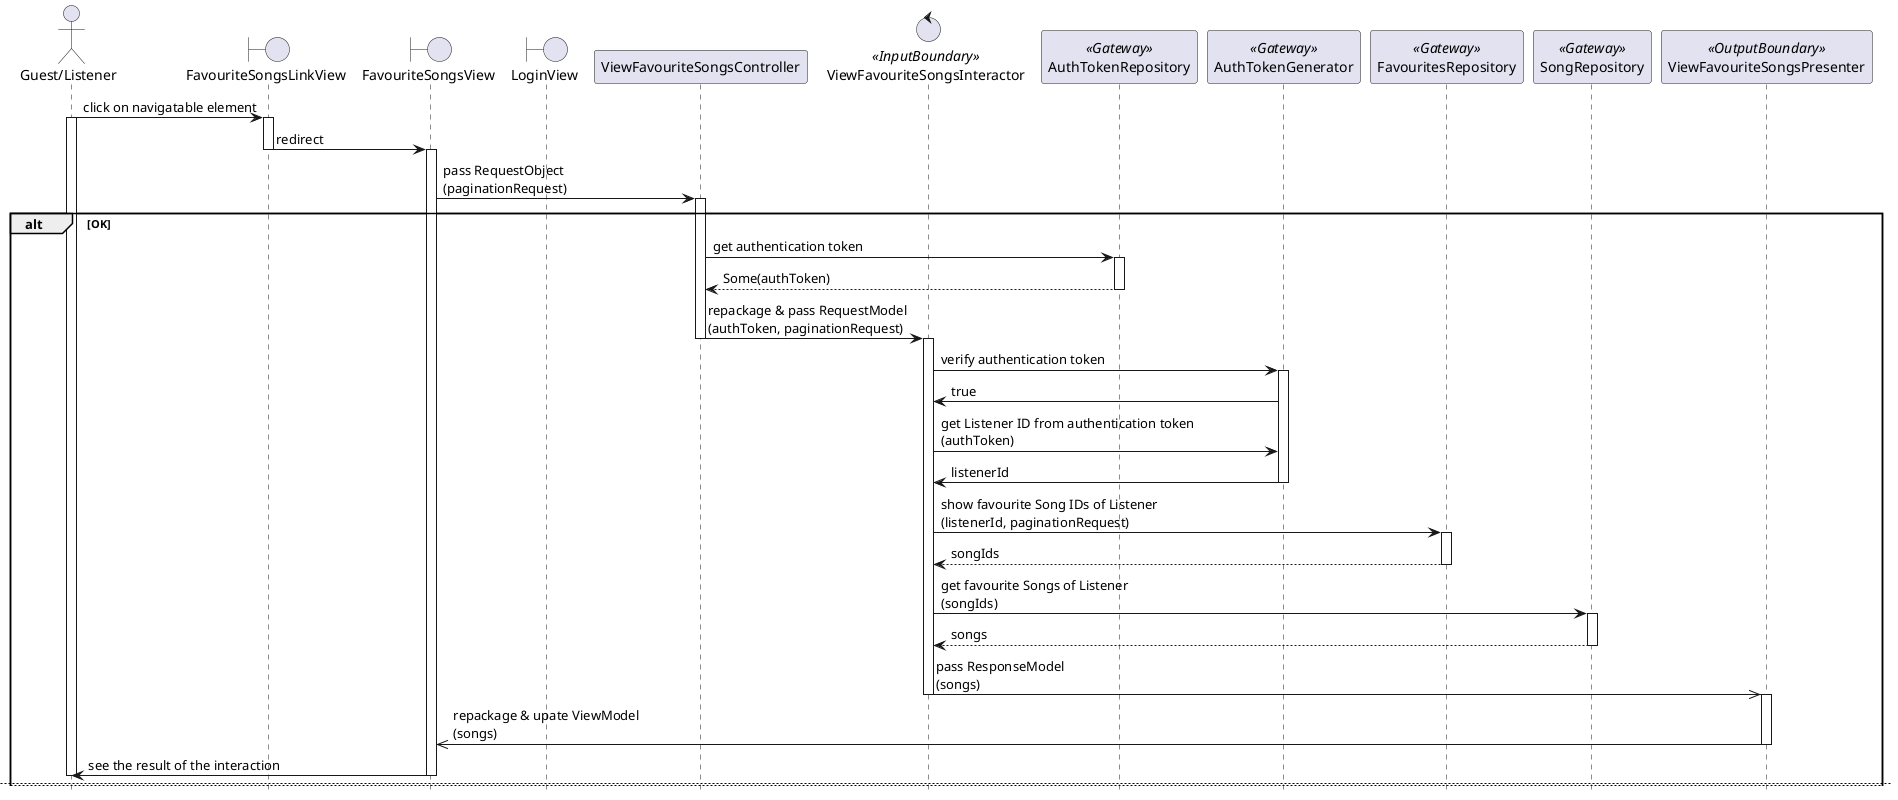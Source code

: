 @startuml

hide footbox
skinparam BackgroundColor transparent

actor "Guest/Listener"
boundary FavouriteSongsLinkView
boundary FavouriteSongsView
boundary LoginView
participant ViewFavouriteSongsController
control ViewFavouriteSongsInteractor <<InputBoundary>>
participant AuthTokenRepository <<Gateway>>
participant AuthTokenGenerator <<Gateway>>
participant FavouritesRepository <<Gateway>>
participant SongRepository <<Gateway>>
participant ViewFavouriteSongsPresenter <<OutputBoundary>>

"Guest/Listener" -> FavouriteSongsLinkView: click on navigatable element
activate "Guest/Listener"
activate FavouriteSongsLinkView

FavouriteSongsLinkView -> FavouriteSongsView: redirect
deactivate FavouriteSongsLinkView
activate FavouriteSongsView

FavouriteSongsView -> ViewFavouriteSongsController: pass RequestObject\n(paginationRequest)
activate ViewFavouriteSongsController

alt OK
    ViewFavouriteSongsController -> AuthTokenRepository: get authentication token
    activate AuthTokenRepository
    return Some(authToken)
    deactivate AuthTokenRepository

    ViewFavouriteSongsController -> ViewFavouriteSongsInteractor: repackage & pass RequestModel\n(authToken, paginationRequest)
    deactivate ViewFavouriteSongsController
    activate ViewFavouriteSongsInteractor

    ViewFavouriteSongsInteractor -> AuthTokenGenerator: verify authentication token
    activate AuthTokenGenerator
    ViewFavouriteSongsInteractor <- AuthTokenGenerator: true

    ViewFavouriteSongsInteractor -> AuthTokenGenerator: get Listener ID from authentication token\n(authToken)
    ViewFavouriteSongsInteractor <- AuthTokenGenerator: listenerId
    deactivate AuthTokenGenerator

    ViewFavouriteSongsInteractor -> FavouritesRepository: show favourite Song IDs of Listener\n(listenerId, paginationRequest)
    activate FavouritesRepository
    return songIds
    deactivate FavouritesRepository

    ViewFavouriteSongsInteractor -> SongRepository: get favourite Songs of Listener\n(songIds)
    activate SongRepository
    return songs
    deactivate SongRepository

    ViewFavouriteSongsInteractor ->> ViewFavouriteSongsPresenter: pass ResponseModel\n(songs)
    deactivate ViewFavouriteSongsInteractor
    activate ViewFavouriteSongsPresenter

    ViewFavouriteSongsPresenter ->> FavouriteSongsView: repackage & upate ViewModel\n(songs)
    deactivate ViewFavouriteSongsPresenter

    FavouriteSongsView -> "Guest/Listener": see the result of the interaction
    deactivate FavouriteSongsView
    deactivate "Guest/Listener"

    newpage

else Error: Authentication token not found
    ViewFavouriteSongsController -> AuthTokenRepository: get authentication token
    activate ViewFavouriteSongsController
    activate "Guest/Listener"
    activate FavouriteSongsView
    activate AuthTokenRepository
    return None
    deactivate AuthTokenRepository

    ViewFavouriteSongsController -> LoginView: redirect
    deactivate FavouriteSongsView
    deactivate ViewFavouriteSongsController
    activate LoginView

    LoginView -> "Guest/Listener": see the result of the interaction
    deactivate LoginView
    deactivate "Guest/Listener"

else Error: Authnetication token invalid
    ViewFavouriteSongsController -> AuthTokenRepository: get authentication token
    activate ViewFavouriteSongsController
    activate "Guest/Listener"
    activate FavouriteSongsView
    activate AuthTokenRepository
    return Some(authToken)
    deactivate AuthTokenRepository

    ViewFavouriteSongsController -> ViewFavouriteSongsInteractor: repackage & pass RequestModel\n(authToken, songId)
    deactivate ViewFavouriteSongsController
    activate ViewFavouriteSongsInteractor

    ViewFavouriteSongsInteractor -> AuthTokenGenerator: verify authentication token
    activate AuthTokenGenerator
    return false
    deactivate AuthTokenGenerator

    ViewFavouriteSongsInteractor ->> ViewFavouriteSongsPresenter: pass ResponseModel\n(Err(AuthTokenInvalid))
    deactivate ViewFavouriteSongsInteractor
    activate ViewFavouriteSongsPresenter

    ViewFavouriteSongsPresenter ->> FavouriteSongsView: repackage & update ViewModel\n(Err(AuthTokenInvalid))
    deactivate ViewFavouriteSongsPresenter

    FavouriteSongsView -> LoginView: redirect
    deactivate FavouriteSongsView
    activate LoginView

    LoginView -> "Guest/Listener": see the result of the interaction
    deactivate LoginView
    deactivate "Guest/Listener"

end

@enduml

